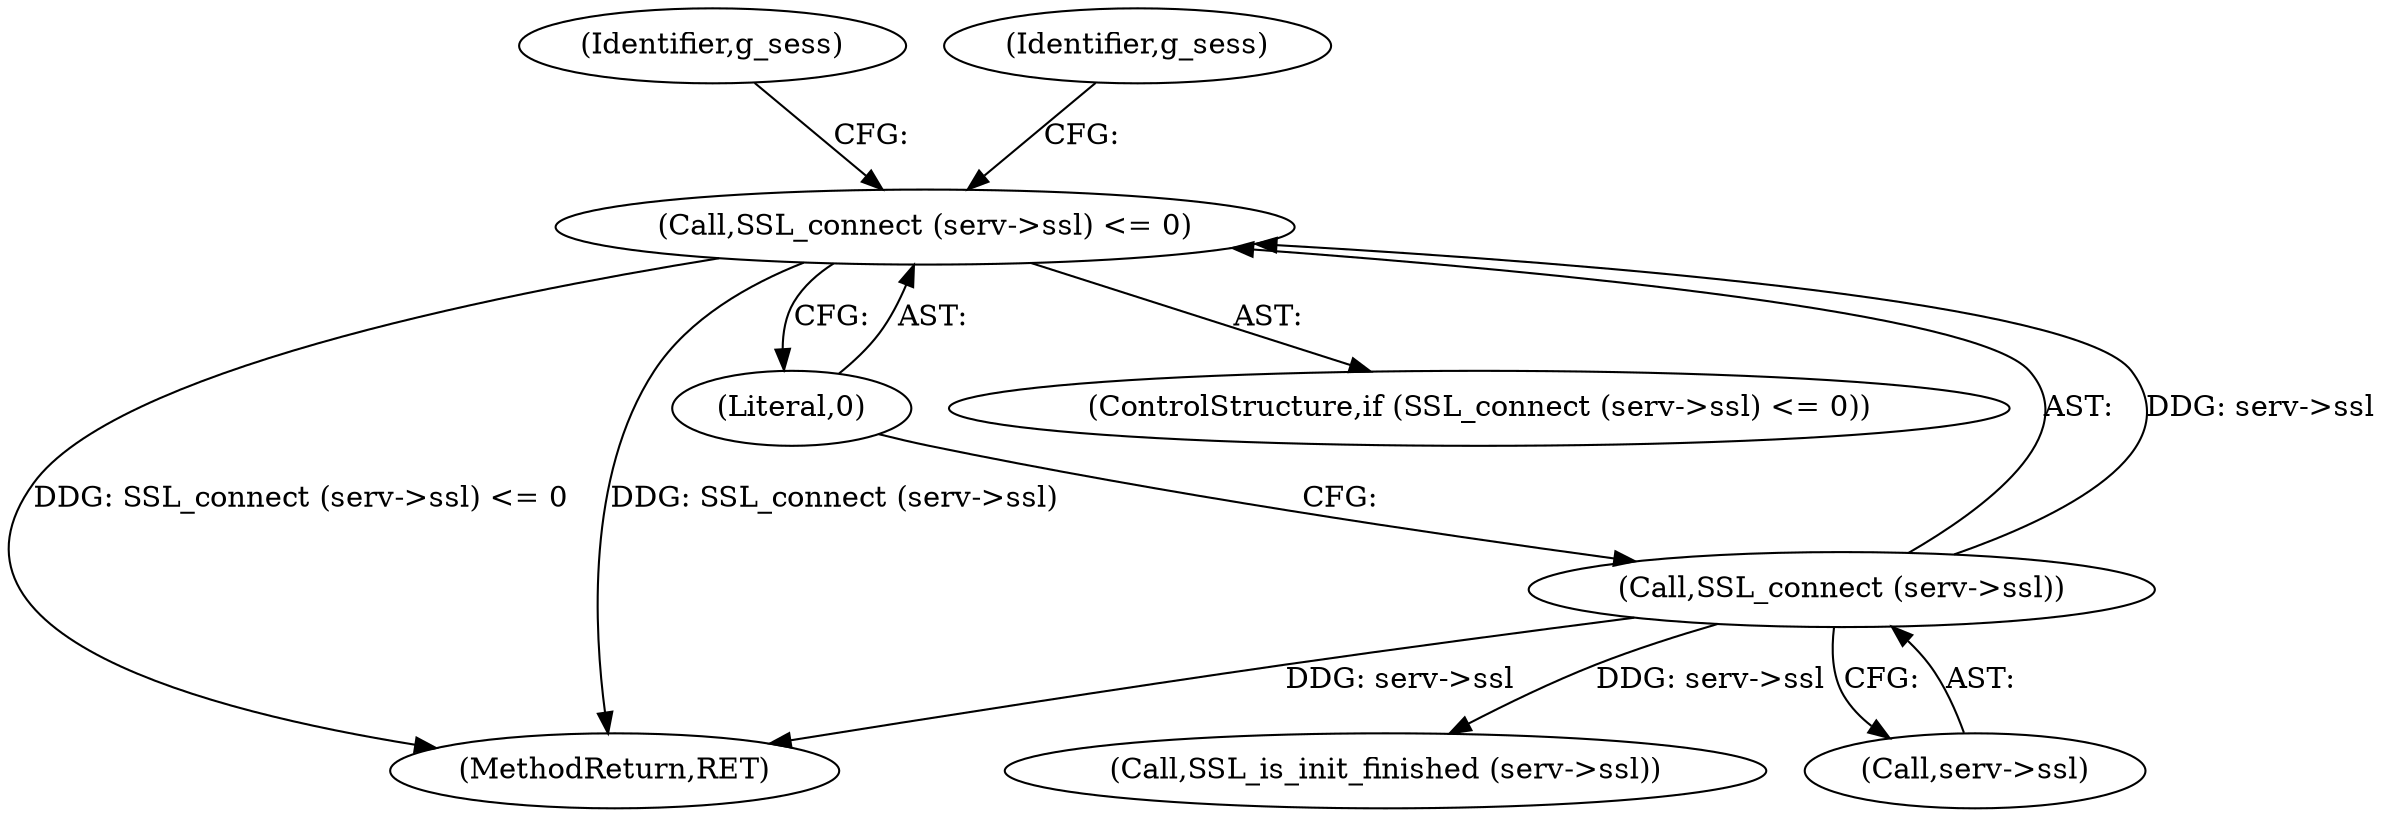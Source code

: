 digraph "0_hexchat_c9b63f7f9be01692b03fa15275135a4910a7e02d@API" {
"1000121" [label="(Call,SSL_connect (serv->ssl) <= 0)"];
"1000122" [label="(Call,SSL_connect (serv->ssl))"];
"1000188" [label="(Call,SSL_is_init_finished (serv->ssl))"];
"1000185" [label="(Identifier,g_sess)"];
"1000607" [label="(MethodReturn,RET)"];
"1000126" [label="(Literal,0)"];
"1000122" [label="(Call,SSL_connect (serv->ssl))"];
"1000131" [label="(Identifier,g_sess)"];
"1000123" [label="(Call,serv->ssl)"];
"1000121" [label="(Call,SSL_connect (serv->ssl) <= 0)"];
"1000120" [label="(ControlStructure,if (SSL_connect (serv->ssl) <= 0))"];
"1000121" -> "1000120"  [label="AST: "];
"1000121" -> "1000126"  [label="CFG: "];
"1000122" -> "1000121"  [label="AST: "];
"1000126" -> "1000121"  [label="AST: "];
"1000131" -> "1000121"  [label="CFG: "];
"1000185" -> "1000121"  [label="CFG: "];
"1000121" -> "1000607"  [label="DDG: SSL_connect (serv->ssl) <= 0"];
"1000121" -> "1000607"  [label="DDG: SSL_connect (serv->ssl)"];
"1000122" -> "1000121"  [label="DDG: serv->ssl"];
"1000122" -> "1000123"  [label="CFG: "];
"1000123" -> "1000122"  [label="AST: "];
"1000126" -> "1000122"  [label="CFG: "];
"1000122" -> "1000607"  [label="DDG: serv->ssl"];
"1000122" -> "1000188"  [label="DDG: serv->ssl"];
}

